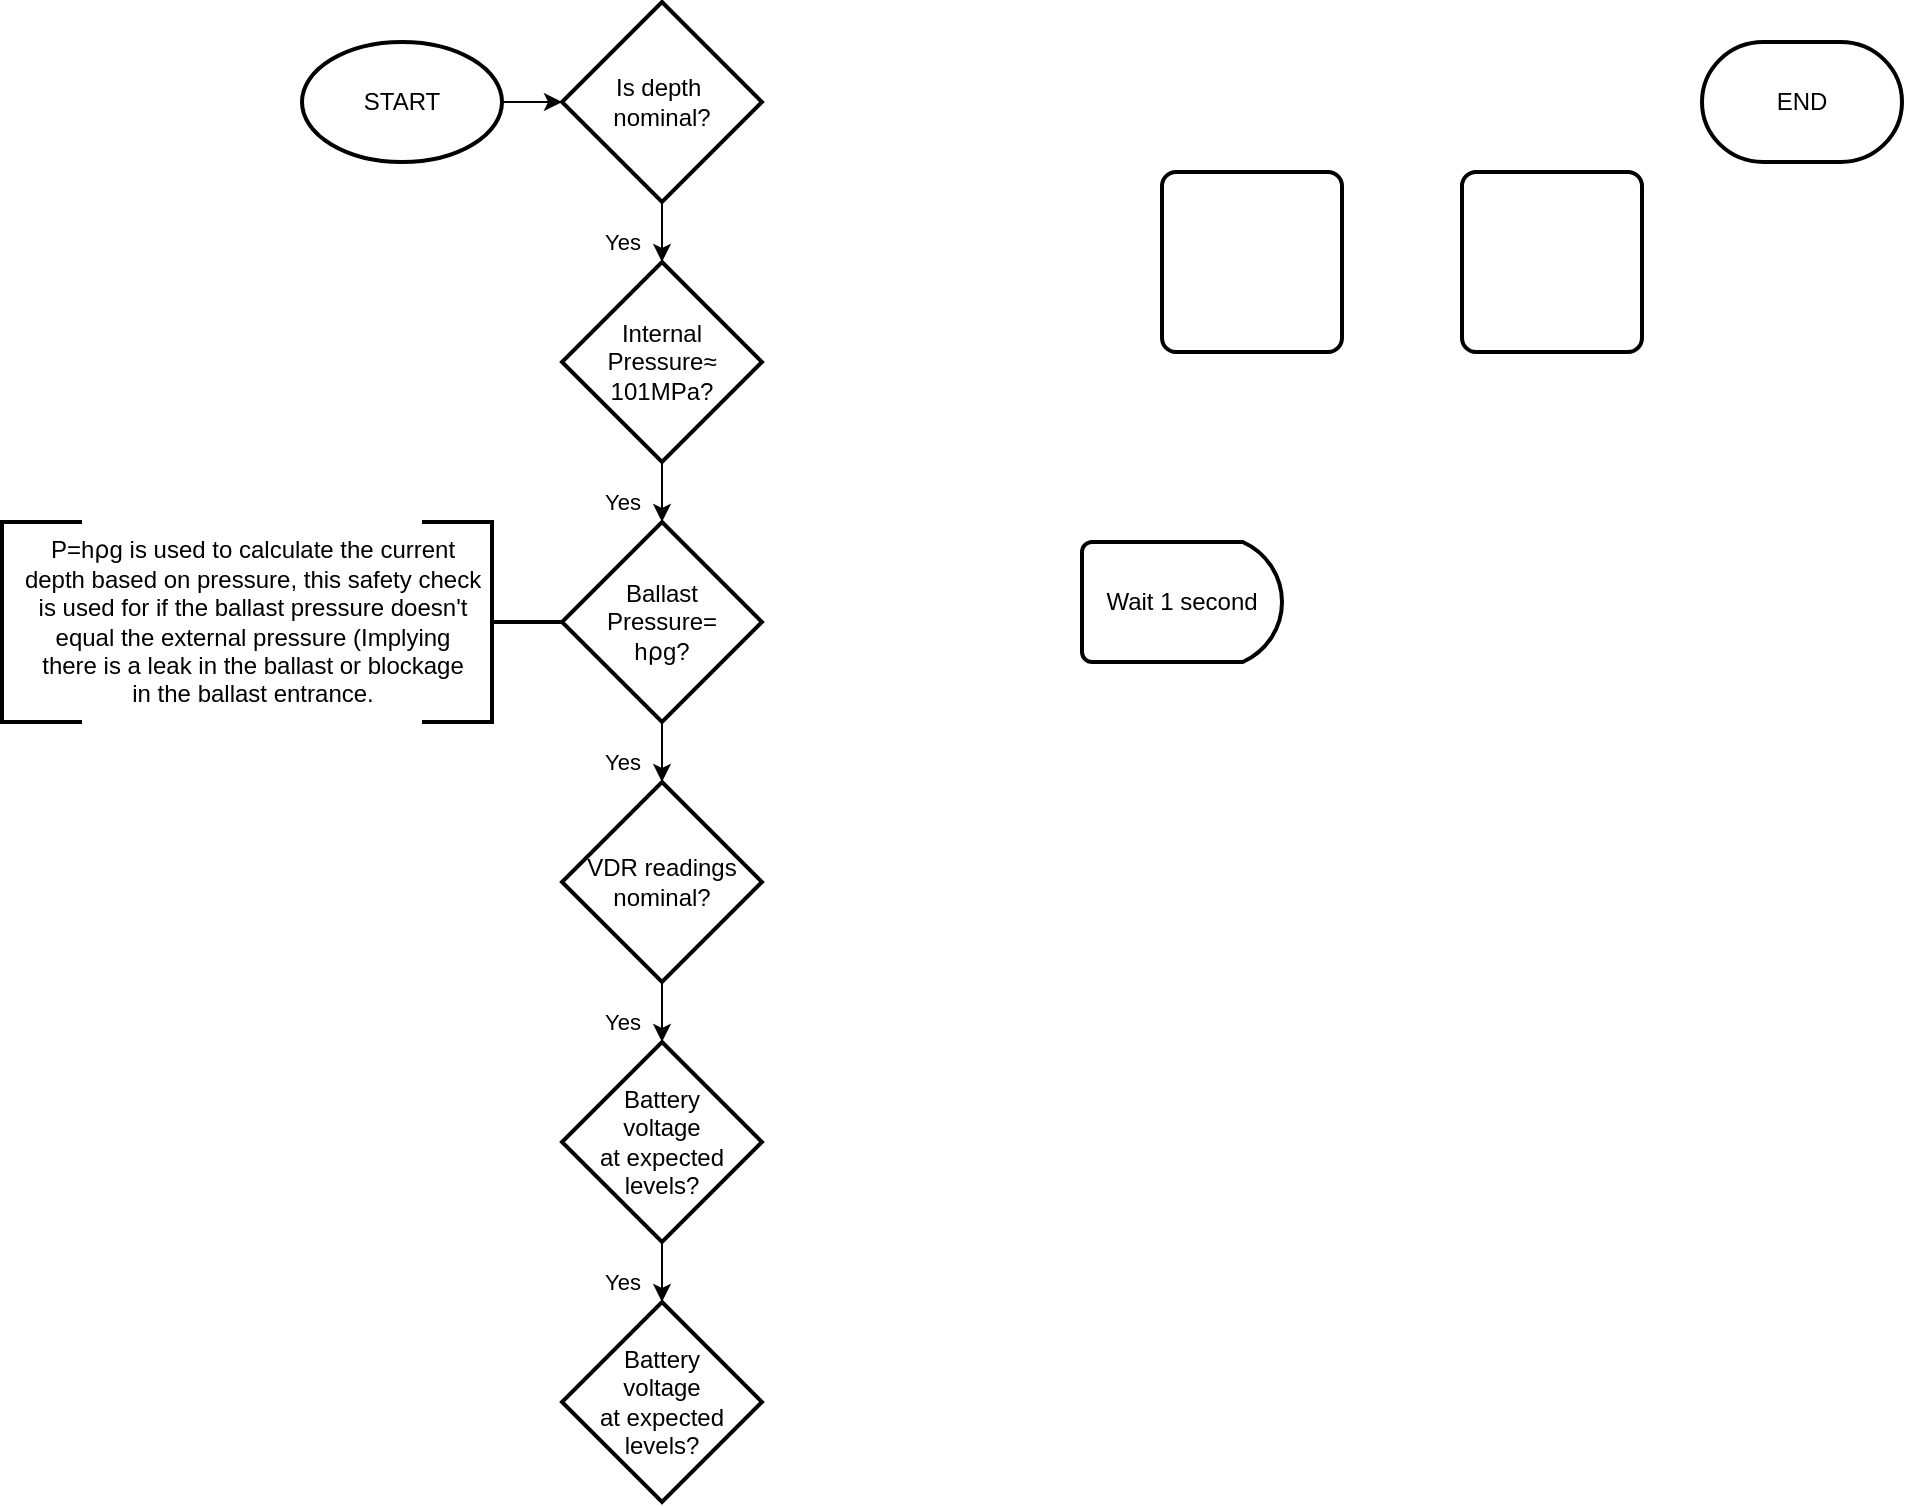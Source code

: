 <mxfile version="23.1.1" type="github">
  <diagram name="Page-1" id="_ZtMKQhsQfH3b8c-g6-p">
    <mxGraphModel dx="2555" dy="512" grid="1" gridSize="10" guides="1" tooltips="1" connect="1" arrows="1" fold="1" page="1" pageScale="1" pageWidth="1600" pageHeight="900" math="0" shadow="0">
      <root>
        <mxCell id="0" />
        <mxCell id="1" parent="0" />
        <mxCell id="_ji78fSE16EsFTa8EE69-10" value="" style="edgeStyle=orthogonalEdgeStyle;rounded=0;orthogonalLoop=1;jettySize=auto;html=1;" edge="1" parent="1" source="_ji78fSE16EsFTa8EE69-1" target="_ji78fSE16EsFTa8EE69-4">
          <mxGeometry relative="1" as="geometry" />
        </mxCell>
        <mxCell id="_ji78fSE16EsFTa8EE69-1" value="START" style="strokeWidth=2;html=1;shape=mxgraph.flowchart.start_1;whiteSpace=wrap;" vertex="1" parent="1">
          <mxGeometry x="130" y="180" width="100" height="60" as="geometry" />
        </mxCell>
        <mxCell id="_ji78fSE16EsFTa8EE69-2" value="END" style="strokeWidth=2;html=1;shape=mxgraph.flowchart.terminator;whiteSpace=wrap;" vertex="1" parent="1">
          <mxGeometry x="830" y="180" width="100" height="60" as="geometry" />
        </mxCell>
        <mxCell id="_ji78fSE16EsFTa8EE69-12" value="Yes" style="edgeStyle=orthogonalEdgeStyle;rounded=0;orthogonalLoop=1;jettySize=auto;html=1;" edge="1" parent="1" source="_ji78fSE16EsFTa8EE69-4" target="_ji78fSE16EsFTa8EE69-11">
          <mxGeometry x="0.6" y="-20" relative="1" as="geometry">
            <mxPoint as="offset" />
          </mxGeometry>
        </mxCell>
        <mxCell id="_ji78fSE16EsFTa8EE69-4" value="Is depth&amp;nbsp; nominal?" style="strokeWidth=2;html=1;shape=mxgraph.flowchart.decision;whiteSpace=wrap;strokeOpacity=100;fillOpacity=100;labelBackgroundColor=none;" vertex="1" parent="1">
          <mxGeometry x="260" y="160" width="100" height="100" as="geometry" />
        </mxCell>
        <mxCell id="_ji78fSE16EsFTa8EE69-5" value="" style="rounded=1;whiteSpace=wrap;html=1;absoluteArcSize=1;arcSize=14;strokeWidth=2;rotation=0;strokeOpacity=100;fillOpacity=100;labelBackgroundColor=none;" vertex="1" parent="1">
          <mxGeometry x="710" y="245" width="90" height="90" as="geometry" />
        </mxCell>
        <mxCell id="_ji78fSE16EsFTa8EE69-7" value="" style="rounded=1;whiteSpace=wrap;html=1;absoluteArcSize=1;arcSize=14;strokeWidth=2;rotation=0;strokeOpacity=100;fillOpacity=100;labelBackgroundColor=none;" vertex="1" parent="1">
          <mxGeometry x="560" y="245" width="90" height="90" as="geometry" />
        </mxCell>
        <mxCell id="_ji78fSE16EsFTa8EE69-8" value="Wait 1 second" style="strokeWidth=2;html=1;shape=mxgraph.flowchart.delay;whiteSpace=wrap;" vertex="1" parent="1">
          <mxGeometry x="520" y="430" width="100" height="60" as="geometry" />
        </mxCell>
        <mxCell id="_ji78fSE16EsFTa8EE69-15" value="Yes" style="edgeStyle=orthogonalEdgeStyle;rounded=0;orthogonalLoop=1;jettySize=auto;html=1;" edge="1" parent="1" source="_ji78fSE16EsFTa8EE69-11" target="_ji78fSE16EsFTa8EE69-14">
          <mxGeometry x="0.6" y="-20" relative="1" as="geometry">
            <mxPoint as="offset" />
          </mxGeometry>
        </mxCell>
        <mxCell id="_ji78fSE16EsFTa8EE69-11" value="Internal&lt;br&gt;Pressure≈&lt;br&gt;101MPa?" style="strokeWidth=2;html=1;shape=mxgraph.flowchart.decision;whiteSpace=wrap;strokeOpacity=100;fillOpacity=100;labelBackgroundColor=none;" vertex="1" parent="1">
          <mxGeometry x="260" y="290" width="100" height="100" as="geometry" />
        </mxCell>
        <mxCell id="_ji78fSE16EsFTa8EE69-23" value="Yes" style="edgeStyle=orthogonalEdgeStyle;rounded=0;orthogonalLoop=1;jettySize=auto;html=1;" edge="1" parent="1" source="_ji78fSE16EsFTa8EE69-14" target="_ji78fSE16EsFTa8EE69-21">
          <mxGeometry x="0.6" y="-20" relative="1" as="geometry">
            <mxPoint as="offset" />
          </mxGeometry>
        </mxCell>
        <mxCell id="_ji78fSE16EsFTa8EE69-14" value="Ballast &lt;br&gt;Pressure=&lt;br&gt;h⍴g?" style="strokeWidth=2;html=1;shape=mxgraph.flowchart.decision;whiteSpace=wrap;strokeOpacity=100;fillOpacity=100;labelBackgroundColor=none;" vertex="1" parent="1">
          <mxGeometry x="260" y="420" width="100" height="100" as="geometry" />
        </mxCell>
        <mxCell id="_ji78fSE16EsFTa8EE69-16" value="" style="strokeWidth=2;html=1;shape=mxgraph.flowchart.annotation_2;align=left;labelPosition=right;pointerEvents=1;direction=west;" vertex="1" parent="1">
          <mxGeometry x="190" y="420" width="70" height="100" as="geometry" />
        </mxCell>
        <mxCell id="_ji78fSE16EsFTa8EE69-18" value="P=h⍴g is used to calculate the current &lt;br&gt;depth based on pressure, this safety check&lt;br&gt;is used for if the ballast pressure doesn&#39;t&lt;br&gt;equal the external pressure (Implying&lt;br&gt;there is a leak in the ballast or blockage&lt;br&gt;in the ballast entrance." style="text;html=1;align=center;verticalAlign=middle;resizable=0;points=[];autosize=1;strokeColor=none;fillColor=none;" vertex="1" parent="1">
          <mxGeometry x="-20" y="420" width="250" height="100" as="geometry" />
        </mxCell>
        <mxCell id="_ji78fSE16EsFTa8EE69-19" value="" style="strokeWidth=2;html=1;shape=mxgraph.flowchart.annotation_1;align=left;pointerEvents=1;" vertex="1" parent="1">
          <mxGeometry x="-20" y="420" width="40" height="100" as="geometry" />
        </mxCell>
        <mxCell id="_ji78fSE16EsFTa8EE69-25" value="Yes" style="edgeStyle=orthogonalEdgeStyle;rounded=0;orthogonalLoop=1;jettySize=auto;html=1;" edge="1" parent="1" source="_ji78fSE16EsFTa8EE69-21" target="_ji78fSE16EsFTa8EE69-24">
          <mxGeometry x="0.6" y="-20" relative="1" as="geometry">
            <mxPoint as="offset" />
          </mxGeometry>
        </mxCell>
        <mxCell id="_ji78fSE16EsFTa8EE69-21" value="VDR readings nominal?" style="strokeWidth=2;html=1;shape=mxgraph.flowchart.decision;whiteSpace=wrap;strokeOpacity=100;fillOpacity=100;labelBackgroundColor=none;" vertex="1" parent="1">
          <mxGeometry x="260" y="550" width="100" height="100" as="geometry" />
        </mxCell>
        <mxCell id="_ji78fSE16EsFTa8EE69-27" value="Yes" style="edgeStyle=orthogonalEdgeStyle;rounded=0;orthogonalLoop=1;jettySize=auto;html=1;" edge="1" parent="1" source="_ji78fSE16EsFTa8EE69-24" target="_ji78fSE16EsFTa8EE69-26">
          <mxGeometry x="0.6" y="-20" relative="1" as="geometry">
            <mxPoint as="offset" />
          </mxGeometry>
        </mxCell>
        <mxCell id="_ji78fSE16EsFTa8EE69-24" value="Battery &lt;br&gt;voltage &lt;br&gt;at expected levels?" style="strokeWidth=2;html=1;shape=mxgraph.flowchart.decision;whiteSpace=wrap;strokeOpacity=100;fillOpacity=100;labelBackgroundColor=none;" vertex="1" parent="1">
          <mxGeometry x="260" y="680" width="100" height="100" as="geometry" />
        </mxCell>
        <mxCell id="_ji78fSE16EsFTa8EE69-26" value="Battery &lt;br&gt;voltage &lt;br&gt;at expected levels?" style="strokeWidth=2;html=1;shape=mxgraph.flowchart.decision;whiteSpace=wrap;strokeOpacity=100;fillOpacity=100;labelBackgroundColor=none;" vertex="1" parent="1">
          <mxGeometry x="260" y="810" width="100" height="100" as="geometry" />
        </mxCell>
      </root>
    </mxGraphModel>
  </diagram>
</mxfile>
